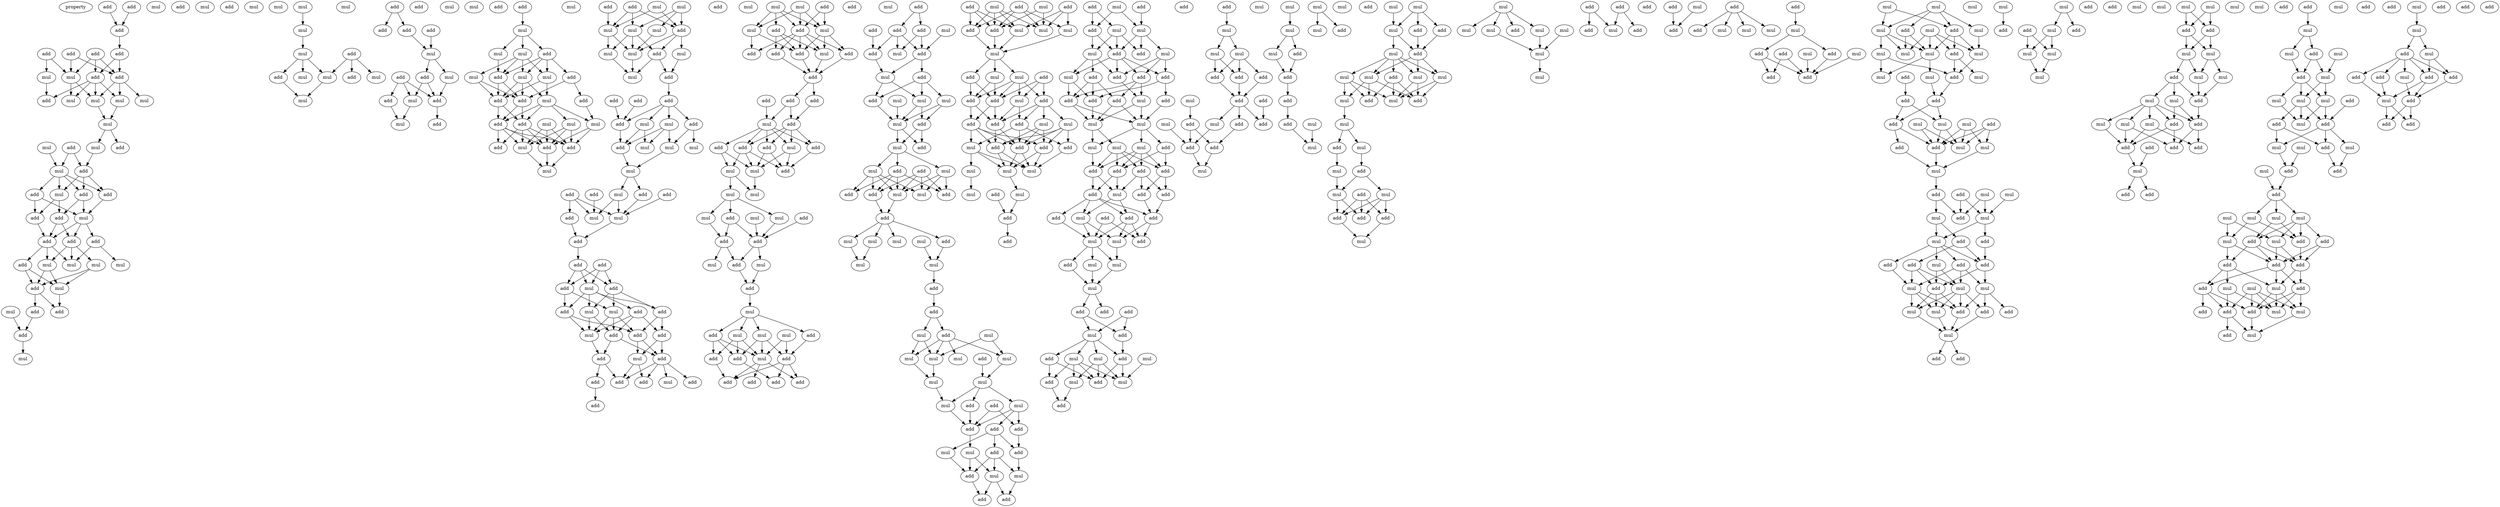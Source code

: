 digraph {
    node [fontcolor=black]
    property [mul=2,lf=1.8]
    0 [ label = add ];
    1 [ label = mul ];
    2 [ label = add ];
    3 [ label = add ];
    4 [ label = mul ];
    5 [ label = add ];
    6 [ label = add ];
    7 [ label = add ];
    8 [ label = add ];
    9 [ label = add ];
    10 [ label = mul ];
    11 [ label = add ];
    12 [ label = add ];
    13 [ label = mul ];
    14 [ label = add ];
    15 [ label = mul ];
    16 [ label = mul ];
    17 [ label = mul ];
    18 [ label = mul ];
    19 [ label = mul ];
    20 [ label = add ];
    21 [ label = mul ];
    22 [ label = add ];
    23 [ label = mul ];
    24 [ label = add ];
    25 [ label = add ];
    26 [ label = mul ];
    27 [ label = mul ];
    28 [ label = add ];
    29 [ label = add ];
    30 [ label = add ];
    31 [ label = mul ];
    32 [ label = add ];
    33 [ label = mul ];
    34 [ label = add ];
    35 [ label = add ];
    36 [ label = add ];
    37 [ label = add ];
    38 [ label = mul ];
    39 [ label = mul ];
    40 [ label = mul ];
    41 [ label = mul ];
    42 [ label = add ];
    43 [ label = add ];
    44 [ label = mul ];
    45 [ label = add ];
    46 [ label = add ];
    47 [ label = mul ];
    48 [ label = add ];
    49 [ label = mul ];
    50 [ label = mul ];
    51 [ label = mul ];
    52 [ label = mul ];
    53 [ label = mul ];
    54 [ label = mul ];
    55 [ label = add ];
    56 [ label = add ];
    57 [ label = mul ];
    58 [ label = mul ];
    59 [ label = add ];
    60 [ label = mul ];
    61 [ label = mul ];
    62 [ label = add ];
    63 [ label = add ];
    64 [ label = add ];
    65 [ label = add ];
    66 [ label = add ];
    67 [ label = mul ];
    68 [ label = mul ];
    69 [ label = mul ];
    70 [ label = add ];
    71 [ label = add ];
    72 [ label = mul ];
    73 [ label = add ];
    74 [ label = add ];
    75 [ label = mul ];
    76 [ label = add ];
    77 [ label = mul ];
    78 [ label = add ];
    79 [ label = add ];
    80 [ label = mul ];
    81 [ label = mul ];
    82 [ label = mul ];
    83 [ label = add ];
    84 [ label = add ];
    85 [ label = mul ];
    86 [ label = mul ];
    87 [ label = mul ];
    88 [ label = add ];
    89 [ label = add ];
    90 [ label = add ];
    91 [ label = mul ];
    92 [ label = add ];
    93 [ label = mul ];
    94 [ label = mul ];
    95 [ label = mul ];
    96 [ label = add ];
    97 [ label = add ];
    98 [ label = add ];
    99 [ label = add ];
    100 [ label = add ];
    101 [ label = mul ];
    102 [ label = mul ];
    103 [ label = mul ];
    104 [ label = mul ];
    105 [ label = add ];
    106 [ label = add ];
    107 [ label = mul ];
    108 [ label = mul ];
    109 [ label = add ];
    110 [ label = mul ];
    111 [ label = mul ];
    112 [ label = mul ];
    113 [ label = add ];
    114 [ label = mul ];
    115 [ label = mul ];
    116 [ label = add ];
    117 [ label = mul ];
    118 [ label = add ];
    119 [ label = add ];
    120 [ label = add ];
    121 [ label = add ];
    122 [ label = mul ];
    123 [ label = add ];
    124 [ label = add ];
    125 [ label = mul ];
    126 [ label = mul ];
    127 [ label = mul ];
    128 [ label = add ];
    129 [ label = mul ];
    130 [ label = mul ];
    131 [ label = mul ];
    132 [ label = add ];
    133 [ label = mul ];
    134 [ label = add ];
    135 [ label = add ];
    136 [ label = add ];
    137 [ label = mul ];
    138 [ label = mul ];
    139 [ label = add ];
    140 [ label = add ];
    141 [ label = add ];
    142 [ label = add ];
    143 [ label = mul ];
    144 [ label = add ];
    145 [ label = add ];
    146 [ label = add ];
    147 [ label = mul ];
    148 [ label = mul ];
    149 [ label = add ];
    150 [ label = add ];
    151 [ label = add ];
    152 [ label = mul ];
    153 [ label = add ];
    154 [ label = add ];
    155 [ label = add ];
    156 [ label = mul ];
    157 [ label = add ];
    158 [ label = add ];
    159 [ label = mul ];
    160 [ label = add ];
    161 [ label = add ];
    162 [ label = add ];
    163 [ label = add ];
    164 [ label = mul ];
    165 [ label = mul ];
    166 [ label = add ];
    167 [ label = add ];
    168 [ label = mul ];
    169 [ label = mul ];
    170 [ label = add ];
    171 [ label = add ];
    172 [ label = mul ];
    173 [ label = add ];
    174 [ label = add ];
    175 [ label = add ];
    176 [ label = add ];
    177 [ label = add ];
    178 [ label = add ];
    179 [ label = add ];
    180 [ label = add ];
    181 [ label = mul ];
    182 [ label = add ];
    183 [ label = add ];
    184 [ label = add ];
    185 [ label = add ];
    186 [ label = add ];
    187 [ label = mul ];
    188 [ label = mul ];
    189 [ label = add ];
    190 [ label = mul ];
    191 [ label = mul ];
    192 [ label = mul ];
    193 [ label = mul ];
    194 [ label = mul ];
    195 [ label = mul ];
    196 [ label = add ];
    197 [ label = add ];
    198 [ label = add ];
    199 [ label = add ];
    200 [ label = mul ];
    201 [ label = add ];
    202 [ label = mul ];
    203 [ label = mul ];
    204 [ label = add ];
    205 [ label = mul ];
    206 [ label = add ];
    207 [ label = add ];
    208 [ label = mul ];
    209 [ label = mul ];
    210 [ label = mul ];
    211 [ label = add ];
    212 [ label = mul ];
    213 [ label = add ];
    214 [ label = add ];
    215 [ label = add ];
    216 [ label = add ];
    217 [ label = add ];
    218 [ label = add ];
    219 [ label = add ];
    220 [ label = add ];
    221 [ label = add ];
    222 [ label = mul ];
    223 [ label = add ];
    224 [ label = add ];
    225 [ label = mul ];
    226 [ label = add ];
    227 [ label = mul ];
    228 [ label = add ];
    229 [ label = mul ];
    230 [ label = mul ];
    231 [ label = add ];
    232 [ label = mul ];
    233 [ label = add ];
    234 [ label = mul ];
    235 [ label = add ];
    236 [ label = mul ];
    237 [ label = add ];
    238 [ label = mul ];
    239 [ label = mul ];
    240 [ label = add ];
    241 [ label = add ];
    242 [ label = mul ];
    243 [ label = add ];
    244 [ label = add ];
    245 [ label = mul ];
    246 [ label = add ];
    247 [ label = add ];
    248 [ label = mul ];
    249 [ label = mul ];
    250 [ label = mul ];
    251 [ label = mul ];
    252 [ label = mul ];
    253 [ label = mul ];
    254 [ label = add ];
    255 [ label = add ];
    256 [ label = mul ];
    257 [ label = add ];
    258 [ label = mul ];
    259 [ label = mul ];
    260 [ label = mul ];
    261 [ label = mul ];
    262 [ label = add ];
    263 [ label = mul ];
    264 [ label = mul ];
    265 [ label = mul ];
    266 [ label = mul ];
    267 [ label = add ];
    268 [ label = mul ];
    269 [ label = add ];
    270 [ label = add ];
    271 [ label = add ];
    272 [ label = add ];
    273 [ label = mul ];
    274 [ label = add ];
    275 [ label = mul ];
    276 [ label = add ];
    277 [ label = mul ];
    278 [ label = add ];
    279 [ label = mul ];
    280 [ label = add ];
    281 [ label = add ];
    282 [ label = add ];
    283 [ label = add ];
    284 [ label = mul ];
    285 [ label = mul ];
    286 [ label = add ];
    287 [ label = mul ];
    288 [ label = mul ];
    289 [ label = mul ];
    290 [ label = add ];
    291 [ label = add ];
    292 [ label = mul ];
    293 [ label = mul ];
    294 [ label = mul ];
    295 [ label = add ];
    296 [ label = add ];
    297 [ label = add ];
    298 [ label = mul ];
    299 [ label = add ];
    300 [ label = add ];
    301 [ label = add ];
    302 [ label = add ];
    303 [ label = mul ];
    304 [ label = add ];
    305 [ label = mul ];
    306 [ label = mul ];
    307 [ label = add ];
    308 [ label = add ];
    309 [ label = add ];
    310 [ label = add ];
    311 [ label = mul ];
    312 [ label = mul ];
    313 [ label = mul ];
    314 [ label = add ];
    315 [ label = mul ];
    316 [ label = mul ];
    317 [ label = add ];
    318 [ label = add ];
    319 [ label = add ];
    320 [ label = mul ];
    321 [ label = add ];
    322 [ label = add ];
    323 [ label = mul ];
    324 [ label = mul ];
    325 [ label = mul ];
    326 [ label = mul ];
    327 [ label = add ];
    328 [ label = add ];
    329 [ label = mul ];
    330 [ label = add ];
    331 [ label = add ];
    332 [ label = add ];
    333 [ label = add ];
    334 [ label = add ];
    335 [ label = add ];
    336 [ label = add ];
    337 [ label = mul ];
    338 [ label = add ];
    339 [ label = mul ];
    340 [ label = mul ];
    341 [ label = add ];
    342 [ label = mul ];
    343 [ label = mul ];
    344 [ label = mul ];
    345 [ label = add ];
    346 [ label = add ];
    347 [ label = add ];
    348 [ label = add ];
    349 [ label = add ];
    350 [ label = mul ];
    351 [ label = add ];
    352 [ label = add ];
    353 [ label = add ];
    354 [ label = add ];
    355 [ label = add ];
    356 [ label = mul ];
    357 [ label = add ];
    358 [ label = mul ];
    359 [ label = add ];
    360 [ label = mul ];
    361 [ label = mul ];
    362 [ label = add ];
    363 [ label = mul ];
    364 [ label = mul ];
    365 [ label = add ];
    366 [ label = add ];
    367 [ label = add ];
    368 [ label = add ];
    369 [ label = mul ];
    370 [ label = add ];
    371 [ label = mul ];
    372 [ label = mul ];
    373 [ label = add ];
    374 [ label = mul ];
    375 [ label = add ];
    376 [ label = add ];
    377 [ label = mul ];
    378 [ label = mul ];
    379 [ label = add ];
    380 [ label = add ];
    381 [ label = add ];
    382 [ label = mul ];
    383 [ label = mul ];
    384 [ label = mul ];
    385 [ label = add ];
    386 [ label = mul ];
    387 [ label = add ];
    388 [ label = add ];
    389 [ label = add ];
    390 [ label = mul ];
    391 [ label = add ];
    392 [ label = mul ];
    393 [ label = mul ];
    394 [ label = add ];
    395 [ label = add ];
    396 [ label = add ];
    397 [ label = add ];
    398 [ label = add ];
    399 [ label = mul ];
    400 [ label = mul ];
    401 [ label = mul ];
    402 [ label = mul ];
    403 [ label = add ];
    404 [ label = mul ];
    405 [ label = mul ];
    406 [ label = mul ];
    407 [ label = add ];
    408 [ label = add ];
    409 [ label = add ];
    410 [ label = mul ];
    411 [ label = add ];
    412 [ label = add ];
    413 [ label = mul ];
    414 [ label = mul ];
    415 [ label = mul ];
    416 [ label = add ];
    417 [ label = add ];
    418 [ label = mul ];
    419 [ label = mul ];
    420 [ label = add ];
    421 [ label = mul ];
    422 [ label = add ];
    423 [ label = mul ];
    424 [ label = mul ];
    425 [ label = mul ];
    426 [ label = add ];
    427 [ label = mul ];
    428 [ label = add ];
    429 [ label = mul ];
    430 [ label = mul ];
    431 [ label = mul ];
    432 [ label = add ];
    433 [ label = add ];
    434 [ label = mul ];
    435 [ label = mul ];
    436 [ label = mul ];
    437 [ label = add ];
    438 [ label = add ];
    439 [ label = add ];
    440 [ label = add ];
    441 [ label = mul ];
    442 [ label = mul ];
    443 [ label = mul ];
    444 [ label = mul ];
    445 [ label = mul ];
    446 [ label = add ];
    447 [ label = mul ];
    448 [ label = mul ];
    449 [ label = mul ];
    450 [ label = add ];
    451 [ label = add ];
    452 [ label = add ];
    453 [ label = add ];
    454 [ label = add ];
    455 [ label = mul ];
    456 [ label = add ];
    457 [ label = mul ];
    458 [ label = add ];
    459 [ label = add ];
    460 [ label = add ];
    461 [ label = add ];
    462 [ label = mul ];
    463 [ label = mul ];
    464 [ label = mul ];
    465 [ label = mul ];
    466 [ label = add ];
    467 [ label = mul ];
    468 [ label = add ];
    469 [ label = mul ];
    470 [ label = add ];
    471 [ label = add ];
    472 [ label = add ];
    473 [ label = mul ];
    474 [ label = mul ];
    475 [ label = add ];
    476 [ label = mul ];
    477 [ label = mul ];
    478 [ label = mul ];
    479 [ label = add ];
    480 [ label = mul ];
    481 [ label = mul ];
    482 [ label = mul ];
    483 [ label = add ];
    484 [ label = mul ];
    485 [ label = mul ];
    486 [ label = mul ];
    487 [ label = add ];
    488 [ label = mul ];
    489 [ label = add ];
    490 [ label = add ];
    491 [ label = add ];
    492 [ label = mul ];
    493 [ label = mul ];
    494 [ label = add ];
    495 [ label = mul ];
    496 [ label = add ];
    497 [ label = add ];
    498 [ label = mul ];
    499 [ label = add ];
    500 [ label = mul ];
    501 [ label = mul ];
    502 [ label = add ];
    503 [ label = mul ];
    504 [ label = mul ];
    505 [ label = mul ];
    506 [ label = add ];
    507 [ label = mul ];
    508 [ label = add ];
    509 [ label = mul ];
    510 [ label = add ];
    511 [ label = mul ];
    512 [ label = add ];
    513 [ label = add ];
    514 [ label = add ];
    515 [ label = mul ];
    516 [ label = add ];
    517 [ label = add ];
    518 [ label = mul ];
    519 [ label = add ];
    520 [ label = mul ];
    521 [ label = mul ];
    522 [ label = add ];
    523 [ label = mul ];
    524 [ label = add ];
    525 [ label = add ];
    526 [ label = mul ];
    527 [ label = mul ];
    528 [ label = mul ];
    529 [ label = add ];
    530 [ label = add ];
    531 [ label = add ];
    532 [ label = mul ];
    533 [ label = add ];
    534 [ label = mul ];
    535 [ label = add ];
    536 [ label = mul ];
    537 [ label = mul ];
    538 [ label = mul ];
    539 [ label = add ];
    540 [ label = add ];
    541 [ label = mul ];
    542 [ label = mul ];
    543 [ label = mul ];
    544 [ label = mul ];
    545 [ label = mul ];
    546 [ label = add ];
    547 [ label = add ];
    548 [ label = mul ];
    549 [ label = mul ];
    550 [ label = mul ];
    551 [ label = add ];
    552 [ label = mul ];
    553 [ label = mul ];
    554 [ label = mul ];
    555 [ label = mul ];
    556 [ label = add ];
    557 [ label = add ];
    558 [ label = mul ];
    559 [ label = add ];
    560 [ label = mul ];
    561 [ label = mul ];
    562 [ label = add ];
    563 [ label = add ];
    564 [ label = add ];
    565 [ label = add ];
    566 [ label = mul ];
    567 [ label = add ];
    568 [ label = add ];
    569 [ label = add ];
    570 [ label = add ];
    571 [ label = mul ];
    572 [ label = mul ];
    573 [ label = add ];
    574 [ label = mul ];
    575 [ label = mul ];
    576 [ label = add ];
    577 [ label = add ];
    578 [ label = mul ];
    579 [ label = mul ];
    580 [ label = mul ];
    581 [ label = add ];
    582 [ label = mul ];
    583 [ label = add ];
    584 [ label = add ];
    585 [ label = mul ];
    586 [ label = mul ];
    587 [ label = mul ];
    588 [ label = add ];
    589 [ label = mul ];
    590 [ label = mul ];
    591 [ label = add ];
    592 [ label = add ];
    593 [ label = add ];
    594 [ label = add ];
    595 [ label = mul ];
    596 [ label = mul ];
    597 [ label = mul ];
    598 [ label = mul ];
    599 [ label = mul ];
    600 [ label = mul ];
    601 [ label = add ];
    602 [ label = add ];
    603 [ label = add ];
    604 [ label = add ];
    605 [ label = add ];
    606 [ label = add ];
    607 [ label = mul ];
    608 [ label = add ];
    609 [ label = mul ];
    610 [ label = add ];
    611 [ label = mul ];
    612 [ label = mul ];
    613 [ label = mul ];
    614 [ label = add ];
    615 [ label = add ];
    616 [ label = add ];
    617 [ label = mul ];
    618 [ label = mul ];
    619 [ label = add ];
    620 [ label = mul ];
    621 [ label = add ];
    622 [ label = mul ];
    623 [ label = mul ];
    624 [ label = add ];
    625 [ label = add ];
    626 [ label = add ];
    627 [ label = add ];
    628 [ label = mul ];
    629 [ label = add ];
    630 [ label = add ];
    631 [ label = add ];
    632 [ label = add ];
    633 [ label = add ];
    634 [ label = add ];
    0 -> 5 [ name = 0 ];
    3 -> 5 [ name = 1 ];
    5 -> 9 [ name = 2 ];
    6 -> 11 [ name = 3 ];
    6 -> 12 [ name = 4 ];
    6 -> 13 [ name = 5 ];
    7 -> 12 [ name = 6 ];
    7 -> 13 [ name = 7 ];
    8 -> 10 [ name = 8 ];
    8 -> 13 [ name = 9 ];
    9 -> 11 [ name = 10 ];
    9 -> 12 [ name = 11 ];
    10 -> 14 [ name = 12 ];
    11 -> 14 [ name = 13 ];
    11 -> 15 [ name = 14 ];
    11 -> 17 [ name = 15 ];
    11 -> 18 [ name = 16 ];
    12 -> 15 [ name = 17 ];
    12 -> 16 [ name = 18 ];
    12 -> 18 [ name = 19 ];
    13 -> 15 [ name = 20 ];
    13 -> 17 [ name = 21 ];
    15 -> 19 [ name = 22 ];
    18 -> 19 [ name = 23 ];
    19 -> 21 [ name = 24 ];
    19 -> 22 [ name = 25 ];
    21 -> 25 [ name = 26 ];
    23 -> 26 [ name = 27 ];
    24 -> 25 [ name = 28 ];
    24 -> 26 [ name = 29 ];
    25 -> 27 [ name = 30 ];
    25 -> 28 [ name = 31 ];
    25 -> 30 [ name = 32 ];
    26 -> 27 [ name = 33 ];
    26 -> 28 [ name = 34 ];
    26 -> 29 [ name = 35 ];
    26 -> 30 [ name = 36 ];
    27 -> 32 [ name = 37 ];
    27 -> 34 [ name = 38 ];
    28 -> 31 [ name = 39 ];
    29 -> 31 [ name = 40 ];
    29 -> 32 [ name = 41 ];
    30 -> 31 [ name = 42 ];
    30 -> 34 [ name = 43 ];
    31 -> 35 [ name = 44 ];
    31 -> 36 [ name = 45 ];
    31 -> 37 [ name = 46 ];
    32 -> 37 [ name = 47 ];
    34 -> 35 [ name = 48 ];
    34 -> 37 [ name = 49 ];
    35 -> 39 [ name = 50 ];
    35 -> 40 [ name = 51 ];
    35 -> 41 [ name = 52 ];
    36 -> 38 [ name = 53 ];
    36 -> 41 [ name = 54 ];
    37 -> 40 [ name = 55 ];
    37 -> 41 [ name = 56 ];
    37 -> 42 [ name = 57 ];
    39 -> 43 [ name = 58 ];
    39 -> 44 [ name = 59 ];
    40 -> 43 [ name = 60 ];
    40 -> 44 [ name = 61 ];
    42 -> 43 [ name = 62 ];
    42 -> 44 [ name = 63 ];
    43 -> 45 [ name = 64 ];
    43 -> 46 [ name = 65 ];
    44 -> 46 [ name = 66 ];
    45 -> 48 [ name = 67 ];
    47 -> 48 [ name = 68 ];
    48 -> 49 [ name = 69 ];
    51 -> 53 [ name = 70 ];
    53 -> 54 [ name = 71 ];
    54 -> 56 [ name = 72 ];
    54 -> 57 [ name = 73 ];
    54 -> 58 [ name = 74 ];
    55 -> 58 [ name = 75 ];
    55 -> 59 [ name = 76 ];
    55 -> 60 [ name = 77 ];
    56 -> 61 [ name = 78 ];
    58 -> 61 [ name = 79 ];
    62 -> 63 [ name = 80 ];
    62 -> 65 [ name = 81 ];
    65 -> 68 [ name = 82 ];
    66 -> 68 [ name = 83 ];
    68 -> 71 [ name = 84 ];
    68 -> 72 [ name = 85 ];
    70 -> 73 [ name = 86 ];
    70 -> 74 [ name = 87 ];
    70 -> 75 [ name = 88 ];
    71 -> 73 [ name = 89 ];
    71 -> 75 [ name = 90 ];
    72 -> 73 [ name = 91 ];
    73 -> 78 [ name = 92 ];
    74 -> 77 [ name = 93 ];
    75 -> 77 [ name = 94 ];
    79 -> 80 [ name = 95 ];
    80 -> 81 [ name = 96 ];
    80 -> 82 [ name = 97 ];
    80 -> 83 [ name = 98 ];
    81 -> 84 [ name = 99 ];
    81 -> 85 [ name = 100 ];
    81 -> 86 [ name = 101 ];
    81 -> 87 [ name = 102 ];
    82 -> 84 [ name = 103 ];
    83 -> 84 [ name = 104 ];
    83 -> 86 [ name = 105 ];
    83 -> 87 [ name = 106 ];
    83 -> 88 [ name = 107 ];
    84 -> 90 [ name = 108 ];
    84 -> 92 [ name = 109 ];
    85 -> 90 [ name = 110 ];
    85 -> 92 [ name = 111 ];
    86 -> 91 [ name = 112 ];
    86 -> 92 [ name = 113 ];
    87 -> 90 [ name = 114 ];
    87 -> 91 [ name = 115 ];
    87 -> 92 [ name = 116 ];
    88 -> 89 [ name = 117 ];
    88 -> 90 [ name = 118 ];
    89 -> 94 [ name = 119 ];
    90 -> 96 [ name = 120 ];
    90 -> 97 [ name = 121 ];
    91 -> 94 [ name = 122 ];
    91 -> 95 [ name = 123 ];
    91 -> 96 [ name = 124 ];
    91 -> 97 [ name = 125 ];
    92 -> 96 [ name = 126 ];
    92 -> 97 [ name = 127 ];
    93 -> 99 [ name = 128 ];
    93 -> 100 [ name = 129 ];
    93 -> 101 [ name = 130 ];
    94 -> 99 [ name = 131 ];
    94 -> 100 [ name = 132 ];
    95 -> 99 [ name = 133 ];
    95 -> 100 [ name = 134 ];
    95 -> 101 [ name = 135 ];
    96 -> 98 [ name = 136 ];
    96 -> 99 [ name = 137 ];
    96 -> 100 [ name = 138 ];
    96 -> 101 [ name = 139 ];
    97 -> 98 [ name = 140 ];
    97 -> 99 [ name = 141 ];
    97 -> 100 [ name = 142 ];
    97 -> 101 [ name = 143 ];
    99 -> 102 [ name = 144 ];
    100 -> 102 [ name = 145 ];
    101 -> 102 [ name = 146 ];
    104 -> 109 [ name = 147 ];
    104 -> 110 [ name = 148 ];
    105 -> 109 [ name = 149 ];
    105 -> 110 [ name = 150 ];
    105 -> 111 [ name = 151 ];
    106 -> 110 [ name = 152 ];
    107 -> 108 [ name = 153 ];
    107 -> 109 [ name = 154 ];
    107 -> 111 [ name = 155 ];
    108 -> 115 [ name = 156 ];
    109 -> 112 [ name = 157 ];
    109 -> 113 [ name = 158 ];
    109 -> 115 [ name = 159 ];
    110 -> 114 [ name = 160 ];
    110 -> 115 [ name = 161 ];
    111 -> 113 [ name = 162 ];
    111 -> 114 [ name = 163 ];
    111 -> 115 [ name = 164 ];
    112 -> 116 [ name = 165 ];
    113 -> 116 [ name = 166 ];
    113 -> 117 [ name = 167 ];
    114 -> 117 [ name = 168 ];
    115 -> 117 [ name = 169 ];
    116 -> 119 [ name = 170 ];
    118 -> 123 [ name = 171 ];
    119 -> 122 [ name = 172 ];
    119 -> 123 [ name = 173 ];
    119 -> 124 [ name = 174 ];
    119 -> 125 [ name = 175 ];
    120 -> 123 [ name = 176 ];
    122 -> 126 [ name = 177 ];
    122 -> 128 [ name = 178 ];
    122 -> 129 [ name = 179 ];
    123 -> 128 [ name = 180 ];
    124 -> 127 [ name = 181 ];
    124 -> 129 [ name = 182 ];
    125 -> 126 [ name = 183 ];
    125 -> 128 [ name = 184 ];
    128 -> 131 [ name = 185 ];
    129 -> 131 [ name = 186 ];
    131 -> 133 [ name = 187 ];
    131 -> 134 [ name = 188 ];
    132 -> 138 [ name = 189 ];
    133 -> 137 [ name = 190 ];
    133 -> 138 [ name = 191 ];
    134 -> 138 [ name = 192 ];
    135 -> 137 [ name = 193 ];
    136 -> 137 [ name = 194 ];
    136 -> 138 [ name = 195 ];
    136 -> 139 [ name = 196 ];
    138 -> 140 [ name = 197 ];
    139 -> 140 [ name = 198 ];
    140 -> 141 [ name = 199 ];
    141 -> 143 [ name = 200 ];
    141 -> 144 [ name = 201 ];
    141 -> 145 [ name = 202 ];
    142 -> 143 [ name = 203 ];
    142 -> 144 [ name = 204 ];
    142 -> 145 [ name = 205 ];
    143 -> 146 [ name = 206 ];
    143 -> 148 [ name = 207 ];
    143 -> 149 [ name = 208 ];
    143 -> 150 [ name = 209 ];
    144 -> 146 [ name = 210 ];
    144 -> 147 [ name = 211 ];
    145 -> 147 [ name = 212 ];
    145 -> 148 [ name = 213 ];
    145 -> 150 [ name = 214 ];
    146 -> 152 [ name = 215 ];
    146 -> 153 [ name = 216 ];
    147 -> 152 [ name = 217 ];
    147 -> 153 [ name = 218 ];
    147 -> 154 [ name = 219 ];
    148 -> 152 [ name = 220 ];
    148 -> 154 [ name = 221 ];
    149 -> 151 [ name = 222 ];
    149 -> 152 [ name = 223 ];
    149 -> 154 [ name = 224 ];
    150 -> 151 [ name = 225 ];
    150 -> 153 [ name = 226 ];
    151 -> 155 [ name = 227 ];
    151 -> 156 [ name = 228 ];
    152 -> 157 [ name = 229 ];
    153 -> 155 [ name = 230 ];
    153 -> 156 [ name = 231 ];
    154 -> 155 [ name = 232 ];
    154 -> 157 [ name = 233 ];
    155 -> 158 [ name = 234 ];
    155 -> 159 [ name = 235 ];
    155 -> 160 [ name = 236 ];
    155 -> 161 [ name = 237 ];
    156 -> 158 [ name = 238 ];
    156 -> 160 [ name = 239 ];
    157 -> 160 [ name = 240 ];
    157 -> 162 [ name = 241 ];
    162 -> 163 [ name = 242 ];
    164 -> 167 [ name = 243 ];
    164 -> 168 [ name = 244 ];
    164 -> 169 [ name = 245 ];
    164 -> 170 [ name = 246 ];
    165 -> 167 [ name = 247 ];
    165 -> 168 [ name = 248 ];
    165 -> 169 [ name = 249 ];
    166 -> 167 [ name = 250 ];
    166 -> 169 [ name = 251 ];
    167 -> 171 [ name = 252 ];
    167 -> 172 [ name = 253 ];
    167 -> 173 [ name = 254 ];
    167 -> 174 [ name = 255 ];
    167 -> 175 [ name = 256 ];
    168 -> 171 [ name = 257 ];
    168 -> 174 [ name = 258 ];
    169 -> 172 [ name = 259 ];
    169 -> 173 [ name = 260 ];
    169 -> 174 [ name = 261 ];
    170 -> 172 [ name = 262 ];
    170 -> 174 [ name = 263 ];
    170 -> 175 [ name = 264 ];
    172 -> 176 [ name = 265 ];
    173 -> 176 [ name = 266 ];
    174 -> 176 [ name = 267 ];
    175 -> 176 [ name = 268 ];
    176 -> 178 [ name = 269 ];
    176 -> 180 [ name = 270 ];
    177 -> 181 [ name = 271 ];
    178 -> 182 [ name = 272 ];
    180 -> 181 [ name = 273 ];
    180 -> 182 [ name = 274 ];
    181 -> 183 [ name = 275 ];
    181 -> 184 [ name = 276 ];
    181 -> 185 [ name = 277 ];
    181 -> 186 [ name = 278 ];
    181 -> 187 [ name = 279 ];
    182 -> 183 [ name = 280 ];
    182 -> 184 [ name = 281 ];
    182 -> 186 [ name = 282 ];
    182 -> 187 [ name = 283 ];
    183 -> 188 [ name = 284 ];
    183 -> 189 [ name = 285 ];
    184 -> 188 [ name = 286 ];
    184 -> 189 [ name = 287 ];
    184 -> 190 [ name = 288 ];
    185 -> 188 [ name = 289 ];
    185 -> 190 [ name = 290 ];
    186 -> 189 [ name = 291 ];
    187 -> 188 [ name = 292 ];
    187 -> 189 [ name = 293 ];
    188 -> 192 [ name = 294 ];
    190 -> 191 [ name = 295 ];
    190 -> 192 [ name = 296 ];
    191 -> 194 [ name = 297 ];
    191 -> 195 [ name = 298 ];
    191 -> 197 [ name = 299 ];
    193 -> 198 [ name = 300 ];
    194 -> 198 [ name = 301 ];
    195 -> 199 [ name = 302 ];
    196 -> 198 [ name = 303 ];
    197 -> 198 [ name = 304 ];
    197 -> 199 [ name = 305 ];
    198 -> 201 [ name = 306 ];
    198 -> 202 [ name = 307 ];
    199 -> 201 [ name = 308 ];
    199 -> 203 [ name = 309 ];
    201 -> 204 [ name = 310 ];
    202 -> 204 [ name = 311 ];
    204 -> 205 [ name = 312 ];
    205 -> 206 [ name = 313 ];
    205 -> 207 [ name = 314 ];
    205 -> 209 [ name = 315 ];
    205 -> 210 [ name = 316 ];
    206 -> 213 [ name = 317 ];
    207 -> 211 [ name = 318 ];
    207 -> 212 [ name = 319 ];
    207 -> 214 [ name = 320 ];
    208 -> 212 [ name = 321 ];
    208 -> 213 [ name = 322 ];
    209 -> 211 [ name = 323 ];
    209 -> 212 [ name = 324 ];
    209 -> 214 [ name = 325 ];
    210 -> 212 [ name = 326 ];
    210 -> 213 [ name = 327 ];
    210 -> 214 [ name = 328 ];
    211 -> 215 [ name = 329 ];
    212 -> 215 [ name = 330 ];
    212 -> 216 [ name = 331 ];
    212 -> 217 [ name = 332 ];
    213 -> 215 [ name = 333 ];
    213 -> 217 [ name = 334 ];
    213 -> 218 [ name = 335 ];
    214 -> 218 [ name = 336 ];
    219 -> 221 [ name = 337 ];
    219 -> 223 [ name = 338 ];
    220 -> 224 [ name = 339 ];
    221 -> 224 [ name = 340 ];
    221 -> 225 [ name = 341 ];
    221 -> 226 [ name = 342 ];
    222 -> 226 [ name = 343 ];
    223 -> 225 [ name = 344 ];
    223 -> 226 [ name = 345 ];
    224 -> 227 [ name = 346 ];
    226 -> 227 [ name = 347 ];
    226 -> 228 [ name = 348 ];
    227 -> 231 [ name = 349 ];
    227 -> 232 [ name = 350 ];
    228 -> 230 [ name = 351 ];
    228 -> 231 [ name = 352 ];
    228 -> 232 [ name = 353 ];
    229 -> 234 [ name = 354 ];
    230 -> 233 [ name = 355 ];
    230 -> 234 [ name = 356 ];
    231 -> 234 [ name = 357 ];
    232 -> 233 [ name = 358 ];
    232 -> 234 [ name = 359 ];
    233 -> 235 [ name = 360 ];
    233 -> 236 [ name = 361 ];
    234 -> 235 [ name = 362 ];
    234 -> 236 [ name = 363 ];
    236 -> 237 [ name = 364 ];
    236 -> 238 [ name = 365 ];
    236 -> 239 [ name = 366 ];
    237 -> 241 [ name = 367 ];
    237 -> 243 [ name = 368 ];
    237 -> 244 [ name = 369 ];
    237 -> 245 [ name = 370 ];
    238 -> 242 [ name = 371 ];
    238 -> 243 [ name = 372 ];
    238 -> 244 [ name = 373 ];
    238 -> 245 [ name = 374 ];
    239 -> 241 [ name = 375 ];
    239 -> 242 [ name = 376 ];
    239 -> 245 [ name = 377 ];
    240 -> 241 [ name = 378 ];
    240 -> 242 [ name = 379 ];
    240 -> 244 [ name = 380 ];
    240 -> 245 [ name = 381 ];
    244 -> 246 [ name = 382 ];
    245 -> 246 [ name = 383 ];
    246 -> 247 [ name = 384 ];
    246 -> 248 [ name = 385 ];
    246 -> 249 [ name = 386 ];
    246 -> 251 [ name = 387 ];
    247 -> 252 [ name = 388 ];
    248 -> 253 [ name = 389 ];
    249 -> 253 [ name = 390 ];
    250 -> 252 [ name = 391 ];
    252 -> 254 [ name = 392 ];
    254 -> 255 [ name = 393 ];
    255 -> 256 [ name = 394 ];
    255 -> 257 [ name = 395 ];
    256 -> 260 [ name = 396 ];
    256 -> 263 [ name = 397 ];
    257 -> 259 [ name = 398 ];
    257 -> 260 [ name = 399 ];
    257 -> 261 [ name = 400 ];
    257 -> 263 [ name = 401 ];
    258 -> 260 [ name = 402 ];
    258 -> 261 [ name = 403 ];
    260 -> 265 [ name = 404 ];
    261 -> 264 [ name = 405 ];
    262 -> 264 [ name = 406 ];
    263 -> 265 [ name = 407 ];
    264 -> 266 [ name = 408 ];
    264 -> 268 [ name = 409 ];
    264 -> 269 [ name = 410 ];
    265 -> 266 [ name = 411 ];
    266 -> 271 [ name = 412 ];
    267 -> 271 [ name = 413 ];
    267 -> 272 [ name = 414 ];
    268 -> 270 [ name = 415 ];
    268 -> 271 [ name = 416 ];
    268 -> 272 [ name = 417 ];
    269 -> 271 [ name = 418 ];
    270 -> 273 [ name = 419 ];
    270 -> 274 [ name = 420 ];
    270 -> 276 [ name = 421 ];
    271 -> 275 [ name = 422 ];
    272 -> 276 [ name = 423 ];
    273 -> 278 [ name = 424 ];
    274 -> 277 [ name = 425 ];
    274 -> 278 [ name = 426 ];
    274 -> 279 [ name = 427 ];
    275 -> 278 [ name = 428 ];
    275 -> 279 [ name = 429 ];
    276 -> 277 [ name = 430 ];
    277 -> 280 [ name = 431 ];
    278 -> 281 [ name = 432 ];
    279 -> 280 [ name = 433 ];
    279 -> 281 [ name = 434 ];
    282 -> 287 [ name = 435 ];
    282 -> 289 [ name = 436 ];
    282 -> 290 [ name = 437 ];
    282 -> 291 [ name = 438 ];
    283 -> 287 [ name = 439 ];
    283 -> 288 [ name = 440 ];
    283 -> 289 [ name = 441 ];
    284 -> 289 [ name = 442 ];
    284 -> 290 [ name = 443 ];
    285 -> 288 [ name = 444 ];
    285 -> 289 [ name = 445 ];
    285 -> 290 [ name = 446 ];
    285 -> 291 [ name = 447 ];
    286 -> 288 [ name = 448 ];
    286 -> 290 [ name = 449 ];
    286 -> 291 [ name = 450 ];
    287 -> 292 [ name = 451 ];
    288 -> 292 [ name = 452 ];
    290 -> 292 [ name = 453 ];
    291 -> 292 [ name = 454 ];
    292 -> 293 [ name = 455 ];
    292 -> 294 [ name = 456 ];
    292 -> 295 [ name = 457 ];
    293 -> 297 [ name = 458 ];
    293 -> 298 [ name = 459 ];
    293 -> 299 [ name = 460 ];
    293 -> 300 [ name = 461 ];
    294 -> 297 [ name = 462 ];
    294 -> 300 [ name = 463 ];
    295 -> 297 [ name = 464 ];
    295 -> 300 [ name = 465 ];
    296 -> 298 [ name = 466 ];
    296 -> 299 [ name = 467 ];
    296 -> 300 [ name = 468 ];
    297 -> 302 [ name = 469 ];
    297 -> 304 [ name = 470 ];
    298 -> 301 [ name = 471 ];
    298 -> 302 [ name = 472 ];
    299 -> 301 [ name = 473 ];
    299 -> 302 [ name = 474 ];
    299 -> 303 [ name = 475 ];
    299 -> 305 [ name = 476 ];
    300 -> 302 [ name = 477 ];
    300 -> 304 [ name = 478 ];
    301 -> 306 [ name = 479 ];
    301 -> 308 [ name = 480 ];
    301 -> 310 [ name = 481 ];
    302 -> 307 [ name = 482 ];
    302 -> 310 [ name = 483 ];
    303 -> 307 [ name = 484 ];
    303 -> 308 [ name = 485 ];
    303 -> 309 [ name = 486 ];
    303 -> 310 [ name = 487 ];
    304 -> 306 [ name = 488 ];
    304 -> 307 [ name = 489 ];
    304 -> 309 [ name = 490 ];
    304 -> 310 [ name = 491 ];
    305 -> 307 [ name = 492 ];
    305 -> 309 [ name = 493 ];
    305 -> 310 [ name = 494 ];
    306 -> 311 [ name = 495 ];
    306 -> 312 [ name = 496 ];
    306 -> 313 [ name = 497 ];
    307 -> 311 [ name = 498 ];
    307 -> 313 [ name = 499 ];
    308 -> 313 [ name = 500 ];
    309 -> 311 [ name = 501 ];
    309 -> 313 [ name = 502 ];
    310 -> 311 [ name = 503 ];
    310 -> 313 [ name = 504 ];
    311 -> 315 [ name = 505 ];
    312 -> 316 [ name = 506 ];
    314 -> 317 [ name = 507 ];
    315 -> 317 [ name = 508 ];
    317 -> 318 [ name = 509 ];
    319 -> 322 [ name = 510 ];
    319 -> 324 [ name = 511 ];
    320 -> 322 [ name = 512 ];
    320 -> 323 [ name = 513 ];
    321 -> 323 [ name = 514 ];
    322 -> 326 [ name = 515 ];
    322 -> 328 [ name = 516 ];
    323 -> 325 [ name = 517 ];
    323 -> 327 [ name = 518 ];
    323 -> 328 [ name = 519 ];
    324 -> 326 [ name = 520 ];
    324 -> 327 [ name = 521 ];
    324 -> 328 [ name = 522 ];
    325 -> 331 [ name = 523 ];
    325 -> 332 [ name = 524 ];
    325 -> 333 [ name = 525 ];
    326 -> 329 [ name = 526 ];
    326 -> 330 [ name = 527 ];
    326 -> 331 [ name = 528 ];
    328 -> 329 [ name = 529 ];
    328 -> 331 [ name = 530 ];
    328 -> 332 [ name = 531 ];
    328 -> 333 [ name = 532 ];
    329 -> 334 [ name = 533 ];
    329 -> 336 [ name = 534 ];
    330 -> 334 [ name = 535 ];
    330 -> 335 [ name = 536 ];
    330 -> 336 [ name = 537 ];
    331 -> 337 [ name = 538 ];
    332 -> 336 [ name = 539 ];
    332 -> 338 [ name = 540 ];
    333 -> 334 [ name = 541 ];
    333 -> 335 [ name = 542 ];
    333 -> 337 [ name = 543 ];
    334 -> 339 [ name = 544 ];
    334 -> 340 [ name = 545 ];
    335 -> 339 [ name = 546 ];
    335 -> 340 [ name = 547 ];
    336 -> 339 [ name = 548 ];
    337 -> 339 [ name = 549 ];
    337 -> 340 [ name = 550 ];
    338 -> 340 [ name = 551 ];
    339 -> 342 [ name = 552 ];
    339 -> 344 [ name = 553 ];
    340 -> 341 [ name = 554 ];
    340 -> 342 [ name = 555 ];
    340 -> 343 [ name = 556 ];
    341 -> 346 [ name = 557 ];
    341 -> 347 [ name = 558 ];
    342 -> 348 [ name = 559 ];
    343 -> 345 [ name = 560 ];
    343 -> 346 [ name = 561 ];
    343 -> 347 [ name = 562 ];
    343 -> 348 [ name = 563 ];
    344 -> 345 [ name = 564 ];
    344 -> 346 [ name = 565 ];
    344 -> 347 [ name = 566 ];
    344 -> 348 [ name = 567 ];
    345 -> 350 [ name = 568 ];
    345 -> 351 [ name = 569 ];
    345 -> 352 [ name = 570 ];
    346 -> 349 [ name = 571 ];
    346 -> 350 [ name = 572 ];
    347 -> 351 [ name = 573 ];
    347 -> 352 [ name = 574 ];
    348 -> 349 [ name = 575 ];
    348 -> 350 [ name = 576 ];
    349 -> 353 [ name = 577 ];
    349 -> 354 [ name = 578 ];
    349 -> 355 [ name = 579 ];
    349 -> 356 [ name = 580 ];
    350 -> 355 [ name = 581 ];
    350 -> 356 [ name = 582 ];
    351 -> 353 [ name = 583 ];
    352 -> 353 [ name = 584 ];
    353 -> 359 [ name = 585 ];
    353 -> 360 [ name = 586 ];
    354 -> 358 [ name = 587 ];
    355 -> 358 [ name = 588 ];
    355 -> 359 [ name = 589 ];
    355 -> 360 [ name = 590 ];
    356 -> 358 [ name = 591 ];
    356 -> 360 [ name = 592 ];
    357 -> 358 [ name = 593 ];
    357 -> 359 [ name = 594 ];
    358 -> 361 [ name = 595 ];
    358 -> 362 [ name = 596 ];
    358 -> 363 [ name = 597 ];
    360 -> 363 [ name = 598 ];
    361 -> 364 [ name = 599 ];
    362 -> 364 [ name = 600 ];
    363 -> 364 [ name = 601 ];
    364 -> 367 [ name = 602 ];
    364 -> 368 [ name = 603 ];
    366 -> 369 [ name = 604 ];
    366 -> 370 [ name = 605 ];
    367 -> 369 [ name = 606 ];
    367 -> 370 [ name = 607 ];
    369 -> 371 [ name = 608 ];
    369 -> 372 [ name = 609 ];
    369 -> 373 [ name = 610 ];
    369 -> 375 [ name = 611 ];
    370 -> 373 [ name = 612 ];
    371 -> 376 [ name = 613 ];
    371 -> 377 [ name = 614 ];
    371 -> 378 [ name = 615 ];
    371 -> 379 [ name = 616 ];
    372 -> 376 [ name = 617 ];
    372 -> 377 [ name = 618 ];
    372 -> 378 [ name = 619 ];
    373 -> 376 [ name = 620 ];
    373 -> 377 [ name = 621 ];
    374 -> 377 [ name = 622 ];
    375 -> 376 [ name = 623 ];
    375 -> 379 [ name = 624 ];
    378 -> 380 [ name = 625 ];
    379 -> 380 [ name = 626 ];
    381 -> 382 [ name = 627 ];
    382 -> 383 [ name = 628 ];
    382 -> 384 [ name = 629 ];
    383 -> 385 [ name = 630 ];
    383 -> 387 [ name = 631 ];
    383 -> 388 [ name = 632 ];
    384 -> 385 [ name = 633 ];
    384 -> 387 [ name = 634 ];
    385 -> 389 [ name = 635 ];
    387 -> 389 [ name = 636 ];
    388 -> 389 [ name = 637 ];
    389 -> 392 [ name = 638 ];
    389 -> 394 [ name = 639 ];
    389 -> 396 [ name = 640 ];
    390 -> 395 [ name = 641 ];
    391 -> 396 [ name = 642 ];
    392 -> 397 [ name = 643 ];
    393 -> 397 [ name = 644 ];
    394 -> 398 [ name = 645 ];
    395 -> 397 [ name = 646 ];
    395 -> 398 [ name = 647 ];
    397 -> 400 [ name = 648 ];
    398 -> 400 [ name = 649 ];
    399 -> 401 [ name = 650 ];
    401 -> 402 [ name = 651 ];
    401 -> 403 [ name = 652 ];
    402 -> 408 [ name = 653 ];
    403 -> 408 [ name = 654 ];
    404 -> 406 [ name = 655 ];
    404 -> 407 [ name = 656 ];
    408 -> 409 [ name = 657 ];
    409 -> 411 [ name = 658 ];
    410 -> 413 [ name = 659 ];
    411 -> 413 [ name = 660 ];
    414 -> 416 [ name = 661 ];
    414 -> 417 [ name = 662 ];
    414 -> 418 [ name = 663 ];
    415 -> 418 [ name = 664 ];
    416 -> 420 [ name = 665 ];
    417 -> 420 [ name = 666 ];
    418 -> 419 [ name = 667 ];
    418 -> 420 [ name = 668 ];
    419 -> 421 [ name = 669 ];
    419 -> 422 [ name = 670 ];
    419 -> 423 [ name = 671 ];
    419 -> 424 [ name = 672 ];
    419 -> 425 [ name = 673 ];
    420 -> 421 [ name = 674 ];
    420 -> 424 [ name = 675 ];
    420 -> 425 [ name = 676 ];
    421 -> 427 [ name = 677 ];
    421 -> 428 [ name = 678 ];
    422 -> 426 [ name = 679 ];
    422 -> 427 [ name = 680 ];
    422 -> 428 [ name = 681 ];
    423 -> 426 [ name = 682 ];
    423 -> 427 [ name = 683 ];
    423 -> 429 [ name = 684 ];
    424 -> 427 [ name = 685 ];
    424 -> 428 [ name = 686 ];
    425 -> 426 [ name = 687 ];
    425 -> 428 [ name = 688 ];
    425 -> 429 [ name = 689 ];
    429 -> 430 [ name = 690 ];
    430 -> 431 [ name = 691 ];
    430 -> 432 [ name = 692 ];
    431 -> 433 [ name = 693 ];
    432 -> 434 [ name = 694 ];
    433 -> 435 [ name = 695 ];
    433 -> 436 [ name = 696 ];
    434 -> 436 [ name = 697 ];
    435 -> 438 [ name = 698 ];
    435 -> 439 [ name = 699 ];
    435 -> 440 [ name = 700 ];
    436 -> 438 [ name = 701 ];
    436 -> 439 [ name = 702 ];
    437 -> 438 [ name = 703 ];
    437 -> 439 [ name = 704 ];
    437 -> 440 [ name = 705 ];
    439 -> 441 [ name = 706 ];
    440 -> 441 [ name = 707 ];
    442 -> 443 [ name = 708 ];
    442 -> 444 [ name = 709 ];
    442 -> 446 [ name = 710 ];
    442 -> 447 [ name = 711 ];
    444 -> 448 [ name = 712 ];
    445 -> 448 [ name = 713 ];
    447 -> 448 [ name = 714 ];
    448 -> 449 [ name = 715 ];
    450 -> 453 [ name = 716 ];
    450 -> 455 [ name = 717 ];
    451 -> 452 [ name = 718 ];
    451 -> 455 [ name = 719 ];
    456 -> 458 [ name = 720 ];
    457 -> 458 [ name = 721 ];
    459 -> 461 [ name = 722 ];
    459 -> 462 [ name = 723 ];
    459 -> 463 [ name = 724 ];
    459 -> 464 [ name = 725 ];
    460 -> 465 [ name = 726 ];
    465 -> 468 [ name = 727 ];
    465 -> 470 [ name = 728 ];
    466 -> 471 [ name = 729 ];
    466 -> 472 [ name = 730 ];
    467 -> 472 [ name = 731 ];
    468 -> 472 [ name = 732 ];
    469 -> 472 [ name = 733 ];
    470 -> 471 [ name = 734 ];
    470 -> 472 [ name = 735 ];
    473 -> 475 [ name = 736 ];
    473 -> 476 [ name = 737 ];
    473 -> 478 [ name = 738 ];
    473 -> 479 [ name = 739 ];
    474 -> 475 [ name = 740 ];
    474 -> 478 [ name = 741 ];
    475 -> 480 [ name = 742 ];
    475 -> 483 [ name = 743 ];
    475 -> 484 [ name = 744 ];
    476 -> 484 [ name = 745 ];
    477 -> 480 [ name = 746 ];
    477 -> 482 [ name = 747 ];
    477 -> 483 [ name = 748 ];
    477 -> 484 [ name = 749 ];
    478 -> 480 [ name = 750 ];
    478 -> 481 [ name = 751 ];
    478 -> 482 [ name = 752 ];
    479 -> 480 [ name = 753 ];
    479 -> 482 [ name = 754 ];
    480 -> 486 [ name = 755 ];
    480 -> 488 [ name = 756 ];
    481 -> 488 [ name = 757 ];
    481 -> 489 [ name = 758 ];
    483 -> 485 [ name = 759 ];
    483 -> 489 [ name = 760 ];
    484 -> 489 [ name = 761 ];
    486 -> 490 [ name = 762 ];
    487 -> 491 [ name = 763 ];
    489 -> 490 [ name = 764 ];
    490 -> 493 [ name = 765 ];
    490 -> 494 [ name = 766 ];
    491 -> 493 [ name = 767 ];
    491 -> 494 [ name = 768 ];
    492 -> 497 [ name = 769 ];
    492 -> 500 [ name = 770 ];
    493 -> 497 [ name = 771 ];
    493 -> 500 [ name = 772 ];
    494 -> 497 [ name = 773 ];
    494 -> 499 [ name = 774 ];
    495 -> 497 [ name = 775 ];
    495 -> 498 [ name = 776 ];
    495 -> 500 [ name = 777 ];
    496 -> 497 [ name = 778 ];
    496 -> 498 [ name = 779 ];
    496 -> 500 [ name = 780 ];
    497 -> 501 [ name = 781 ];
    498 -> 501 [ name = 782 ];
    499 -> 501 [ name = 783 ];
    501 -> 506 [ name = 784 ];
    502 -> 508 [ name = 785 ];
    502 -> 509 [ name = 786 ];
    504 -> 509 [ name = 787 ];
    505 -> 508 [ name = 788 ];
    505 -> 509 [ name = 789 ];
    506 -> 507 [ name = 790 ];
    506 -> 508 [ name = 791 ];
    507 -> 510 [ name = 792 ];
    507 -> 511 [ name = 793 ];
    509 -> 511 [ name = 794 ];
    509 -> 512 [ name = 795 ];
    510 -> 516 [ name = 796 ];
    510 -> 517 [ name = 797 ];
    511 -> 513 [ name = 798 ];
    511 -> 514 [ name = 799 ];
    511 -> 515 [ name = 800 ];
    511 -> 517 [ name = 801 ];
    512 -> 517 [ name = 802 ];
    513 -> 518 [ name = 803 ];
    513 -> 520 [ name = 804 ];
    513 -> 521 [ name = 805 ];
    514 -> 521 [ name = 806 ];
    515 -> 519 [ name = 807 ];
    515 -> 520 [ name = 808 ];
    516 -> 519 [ name = 809 ];
    516 -> 520 [ name = 810 ];
    516 -> 521 [ name = 811 ];
    517 -> 518 [ name = 812 ];
    517 -> 519 [ name = 813 ];
    518 -> 522 [ name = 814 ];
    518 -> 524 [ name = 815 ];
    518 -> 525 [ name = 816 ];
    519 -> 523 [ name = 817 ];
    519 -> 525 [ name = 818 ];
    519 -> 526 [ name = 819 ];
    520 -> 522 [ name = 820 ];
    520 -> 523 [ name = 821 ];
    520 -> 525 [ name = 822 ];
    520 -> 526 [ name = 823 ];
    521 -> 523 [ name = 824 ];
    521 -> 525 [ name = 825 ];
    521 -> 526 [ name = 826 ];
    522 -> 527 [ name = 827 ];
    523 -> 527 [ name = 828 ];
    525 -> 527 [ name = 829 ];
    526 -> 527 [ name = 830 ];
    527 -> 529 [ name = 831 ];
    527 -> 530 [ name = 832 ];
    528 -> 531 [ name = 833 ];
    532 -> 534 [ name = 834 ];
    532 -> 535 [ name = 835 ];
    533 -> 536 [ name = 836 ];
    533 -> 537 [ name = 837 ];
    534 -> 536 [ name = 838 ];
    534 -> 537 [ name = 839 ];
    536 -> 538 [ name = 840 ];
    537 -> 538 [ name = 841 ];
    543 -> 546 [ name = 842 ];
    543 -> 547 [ name = 843 ];
    545 -> 546 [ name = 844 ];
    545 -> 547 [ name = 845 ];
    546 -> 549 [ name = 846 ];
    546 -> 550 [ name = 847 ];
    547 -> 549 [ name = 848 ];
    547 -> 550 [ name = 849 ];
    549 -> 551 [ name = 850 ];
    549 -> 553 [ name = 851 ];
    550 -> 552 [ name = 852 ];
    550 -> 553 [ name = 853 ];
    551 -> 554 [ name = 854 ];
    551 -> 555 [ name = 855 ];
    551 -> 556 [ name = 856 ];
    552 -> 556 [ name = 857 ];
    553 -> 556 [ name = 858 ];
    554 -> 557 [ name = 859 ];
    554 -> 558 [ name = 860 ];
    554 -> 559 [ name = 861 ];
    554 -> 560 [ name = 862 ];
    554 -> 561 [ name = 863 ];
    555 -> 557 [ name = 864 ];
    555 -> 559 [ name = 865 ];
    556 -> 559 [ name = 866 ];
    557 -> 562 [ name = 867 ];
    557 -> 564 [ name = 868 ];
    558 -> 562 [ name = 869 ];
    559 -> 563 [ name = 870 ];
    559 -> 564 [ name = 871 ];
    560 -> 562 [ name = 872 ];
    560 -> 563 [ name = 873 ];
    561 -> 562 [ name = 874 ];
    561 -> 564 [ name = 875 ];
    562 -> 566 [ name = 876 ];
    565 -> 566 [ name = 877 ];
    566 -> 568 [ name = 878 ];
    566 -> 570 [ name = 879 ];
    569 -> 572 [ name = 880 ];
    572 -> 573 [ name = 881 ];
    572 -> 574 [ name = 882 ];
    573 -> 577 [ name = 883 ];
    573 -> 578 [ name = 884 ];
    574 -> 577 [ name = 885 ];
    575 -> 578 [ name = 886 ];
    577 -> 579 [ name = 887 ];
    577 -> 580 [ name = 888 ];
    577 -> 582 [ name = 889 ];
    578 -> 580 [ name = 890 ];
    578 -> 582 [ name = 891 ];
    579 -> 585 [ name = 892 ];
    580 -> 583 [ name = 893 ];
    580 -> 584 [ name = 894 ];
    580 -> 585 [ name = 895 ];
    581 -> 584 [ name = 896 ];
    582 -> 584 [ name = 897 ];
    582 -> 585 [ name = 898 ];
    583 -> 588 [ name = 899 ];
    583 -> 589 [ name = 900 ];
    584 -> 586 [ name = 901 ];
    584 -> 588 [ name = 902 ];
    584 -> 589 [ name = 903 ];
    586 -> 593 [ name = 904 ];
    587 -> 591 [ name = 905 ];
    588 -> 593 [ name = 906 ];
    589 -> 591 [ name = 907 ];
    590 -> 594 [ name = 908 ];
    591 -> 594 [ name = 909 ];
    594 -> 596 [ name = 910 ];
    594 -> 597 [ name = 911 ];
    594 -> 598 [ name = 912 ];
    595 -> 599 [ name = 913 ];
    595 -> 600 [ name = 914 ];
    596 -> 600 [ name = 915 ];
    596 -> 601 [ name = 916 ];
    597 -> 601 [ name = 917 ];
    597 -> 602 [ name = 918 ];
    598 -> 599 [ name = 919 ];
    598 -> 601 [ name = 920 ];
    598 -> 602 [ name = 921 ];
    598 -> 603 [ name = 922 ];
    599 -> 604 [ name = 923 ];
    599 -> 605 [ name = 924 ];
    600 -> 605 [ name = 925 ];
    600 -> 606 [ name = 926 ];
    601 -> 604 [ name = 927 ];
    602 -> 604 [ name = 928 ];
    602 -> 605 [ name = 929 ];
    602 -> 606 [ name = 930 ];
    603 -> 604 [ name = 931 ];
    603 -> 605 [ name = 932 ];
    604 -> 607 [ name = 933 ];
    604 -> 610 [ name = 934 ];
    605 -> 607 [ name = 935 ];
    605 -> 608 [ name = 936 ];
    605 -> 610 [ name = 937 ];
    606 -> 607 [ name = 938 ];
    606 -> 608 [ name = 939 ];
    606 -> 611 [ name = 940 ];
    607 -> 612 [ name = 941 ];
    607 -> 613 [ name = 942 ];
    607 -> 615 [ name = 943 ];
    608 -> 614 [ name = 944 ];
    608 -> 615 [ name = 945 ];
    608 -> 616 [ name = 946 ];
    609 -> 612 [ name = 947 ];
    609 -> 613 [ name = 948 ];
    609 -> 614 [ name = 949 ];
    609 -> 615 [ name = 950 ];
    610 -> 612 [ name = 951 ];
    610 -> 613 [ name = 952 ];
    610 -> 615 [ name = 953 ];
    611 -> 612 [ name = 954 ];
    611 -> 614 [ name = 955 ];
    613 -> 617 [ name = 956 ];
    614 -> 617 [ name = 957 ];
    614 -> 619 [ name = 958 ];
    615 -> 617 [ name = 959 ];
    618 -> 620 [ name = 960 ];
    620 -> 621 [ name = 961 ];
    620 -> 622 [ name = 962 ];
    621 -> 623 [ name = 963 ];
    621 -> 624 [ name = 964 ];
    621 -> 625 [ name = 965 ];
    621 -> 626 [ name = 966 ];
    621 -> 627 [ name = 967 ];
    622 -> 625 [ name = 968 ];
    622 -> 627 [ name = 969 ];
    623 -> 629 [ name = 970 ];
    624 -> 628 [ name = 971 ];
    625 -> 628 [ name = 972 ];
    625 -> 629 [ name = 973 ];
    626 -> 628 [ name = 974 ];
    627 -> 629 [ name = 975 ];
    628 -> 632 [ name = 976 ];
    628 -> 634 [ name = 977 ];
    629 -> 632 [ name = 978 ];
    629 -> 634 [ name = 979 ];
}

